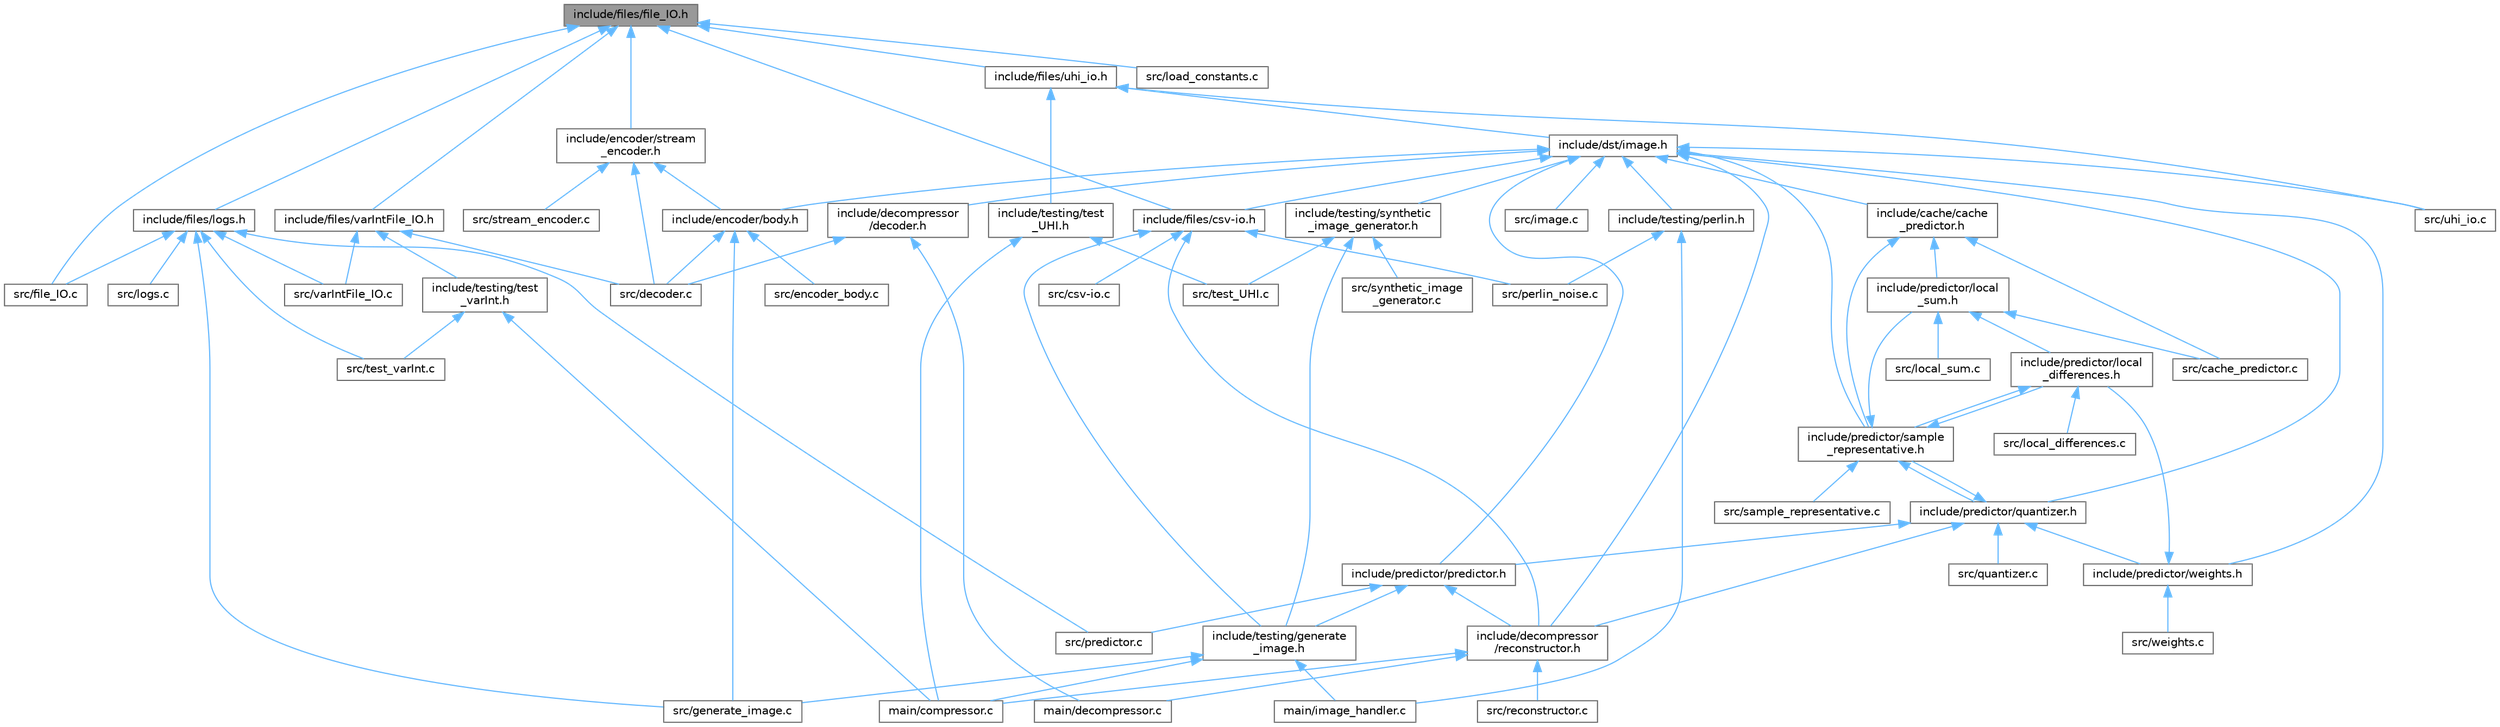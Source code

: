 digraph "include/files/file_IO.h"
{
 // LATEX_PDF_SIZE
  bgcolor="transparent";
  edge [fontname=Helvetica,fontsize=10,labelfontname=Helvetica,labelfontsize=10];
  node [fontname=Helvetica,fontsize=10,shape=box,height=0.2,width=0.4];
  Node1 [id="Node000001",label="include/files/file_IO.h",height=0.2,width=0.4,color="gray40", fillcolor="grey60", style="filled", fontcolor="black",tooltip=" "];
  Node1 -> Node2 [id="edge163_Node000001_Node000002",dir="back",color="steelblue1",style="solid",tooltip=" "];
  Node2 [id="Node000002",label="include/encoder/stream\l_encoder.h",height=0.2,width=0.4,color="grey40", fillcolor="white", style="filled",URL="$d8/d81/stream__encoder_8h.html",tooltip=" "];
  Node2 -> Node3 [id="edge164_Node000002_Node000003",dir="back",color="steelblue1",style="solid",tooltip=" "];
  Node3 [id="Node000003",label="include/encoder/body.h",height=0.2,width=0.4,color="grey40", fillcolor="white", style="filled",URL="$d0/d77/body_8h.html",tooltip=" "];
  Node3 -> Node4 [id="edge165_Node000003_Node000004",dir="back",color="steelblue1",style="solid",tooltip=" "];
  Node4 [id="Node000004",label="src/decoder.c",height=0.2,width=0.4,color="grey40", fillcolor="white", style="filled",URL="$d6/d19/decoder_8c.html",tooltip=" "];
  Node3 -> Node5 [id="edge166_Node000003_Node000005",dir="back",color="steelblue1",style="solid",tooltip=" "];
  Node5 [id="Node000005",label="src/encoder_body.c",height=0.2,width=0.4,color="grey40", fillcolor="white", style="filled",URL="$d6/da2/encoder__body_8c.html",tooltip=" "];
  Node3 -> Node6 [id="edge167_Node000003_Node000006",dir="back",color="steelblue1",style="solid",tooltip=" "];
  Node6 [id="Node000006",label="src/generate_image.c",height=0.2,width=0.4,color="grey40", fillcolor="white", style="filled",URL="$d6/d92/generate__image_8c.html",tooltip=" "];
  Node2 -> Node4 [id="edge168_Node000002_Node000004",dir="back",color="steelblue1",style="solid",tooltip=" "];
  Node2 -> Node7 [id="edge169_Node000002_Node000007",dir="back",color="steelblue1",style="solid",tooltip=" "];
  Node7 [id="Node000007",label="src/stream_encoder.c",height=0.2,width=0.4,color="grey40", fillcolor="white", style="filled",URL="$de/d04/stream__encoder_8c.html",tooltip=" "];
  Node1 -> Node8 [id="edge170_Node000001_Node000008",dir="back",color="steelblue1",style="solid",tooltip=" "];
  Node8 [id="Node000008",label="include/files/csv-io.h",height=0.2,width=0.4,color="grey40", fillcolor="white", style="filled",URL="$d6/d51/csv-io_8h.html",tooltip=" "];
  Node8 -> Node9 [id="edge171_Node000008_Node000009",dir="back",color="steelblue1",style="solid",tooltip=" "];
  Node9 [id="Node000009",label="include/decompressor\l/reconstructor.h",height=0.2,width=0.4,color="grey40", fillcolor="white", style="filled",URL="$de/d32/reconstructor_8h.html",tooltip=" "];
  Node9 -> Node10 [id="edge172_Node000009_Node000010",dir="back",color="steelblue1",style="solid",tooltip=" "];
  Node10 [id="Node000010",label="main/compressor.c",height=0.2,width=0.4,color="grey40", fillcolor="white", style="filled",URL="$da/db2/compressor_8c.html",tooltip=" "];
  Node9 -> Node11 [id="edge173_Node000009_Node000011",dir="back",color="steelblue1",style="solid",tooltip=" "];
  Node11 [id="Node000011",label="main/decompressor.c",height=0.2,width=0.4,color="grey40", fillcolor="white", style="filled",URL="$df/dee/decompressor_8c.html",tooltip=" "];
  Node9 -> Node12 [id="edge174_Node000009_Node000012",dir="back",color="steelblue1",style="solid",tooltip=" "];
  Node12 [id="Node000012",label="src/reconstructor.c",height=0.2,width=0.4,color="grey40", fillcolor="white", style="filled",URL="$d6/dce/reconstructor_8c.html",tooltip=" "];
  Node8 -> Node13 [id="edge175_Node000008_Node000013",dir="back",color="steelblue1",style="solid",tooltip=" "];
  Node13 [id="Node000013",label="include/testing/generate\l_image.h",height=0.2,width=0.4,color="grey40", fillcolor="white", style="filled",URL="$df/d7b/generate__image_8h.html",tooltip=" "];
  Node13 -> Node10 [id="edge176_Node000013_Node000010",dir="back",color="steelblue1",style="solid",tooltip=" "];
  Node13 -> Node14 [id="edge177_Node000013_Node000014",dir="back",color="steelblue1",style="solid",tooltip=" "];
  Node14 [id="Node000014",label="main/image_handler.c",height=0.2,width=0.4,color="grey40", fillcolor="white", style="filled",URL="$d1/d6e/image__handler_8c.html",tooltip=" "];
  Node13 -> Node6 [id="edge178_Node000013_Node000006",dir="back",color="steelblue1",style="solid",tooltip=" "];
  Node8 -> Node15 [id="edge179_Node000008_Node000015",dir="back",color="steelblue1",style="solid",tooltip=" "];
  Node15 [id="Node000015",label="src/csv-io.c",height=0.2,width=0.4,color="grey40", fillcolor="white", style="filled",URL="$df/df6/csv-io_8c.html",tooltip=" "];
  Node8 -> Node16 [id="edge180_Node000008_Node000016",dir="back",color="steelblue1",style="solid",tooltip=" "];
  Node16 [id="Node000016",label="src/perlin_noise.c",height=0.2,width=0.4,color="grey40", fillcolor="white", style="filled",URL="$d1/d32/perlin__noise_8c.html",tooltip=" "];
  Node1 -> Node17 [id="edge181_Node000001_Node000017",dir="back",color="steelblue1",style="solid",tooltip=" "];
  Node17 [id="Node000017",label="include/files/logs.h",height=0.2,width=0.4,color="grey40", fillcolor="white", style="filled",URL="$df/d8f/logs_8h.html",tooltip=" "];
  Node17 -> Node18 [id="edge182_Node000017_Node000018",dir="back",color="steelblue1",style="solid",tooltip=" "];
  Node18 [id="Node000018",label="src/file_IO.c",height=0.2,width=0.4,color="grey40", fillcolor="white", style="filled",URL="$d9/da2/file___i_o_8c.html",tooltip=" "];
  Node17 -> Node6 [id="edge183_Node000017_Node000006",dir="back",color="steelblue1",style="solid",tooltip=" "];
  Node17 -> Node19 [id="edge184_Node000017_Node000019",dir="back",color="steelblue1",style="solid",tooltip=" "];
  Node19 [id="Node000019",label="src/logs.c",height=0.2,width=0.4,color="grey40", fillcolor="white", style="filled",URL="$d7/d02/logs_8c.html",tooltip=" "];
  Node17 -> Node20 [id="edge185_Node000017_Node000020",dir="back",color="steelblue1",style="solid",tooltip=" "];
  Node20 [id="Node000020",label="src/predictor.c",height=0.2,width=0.4,color="grey40", fillcolor="white", style="filled",URL="$db/d25/predictor_8c.html",tooltip=" "];
  Node17 -> Node21 [id="edge186_Node000017_Node000021",dir="back",color="steelblue1",style="solid",tooltip=" "];
  Node21 [id="Node000021",label="src/test_varInt.c",height=0.2,width=0.4,color="grey40", fillcolor="white", style="filled",URL="$d8/dd4/test__var_int_8c.html",tooltip=" "];
  Node17 -> Node22 [id="edge187_Node000017_Node000022",dir="back",color="steelblue1",style="solid",tooltip=" "];
  Node22 [id="Node000022",label="src/varIntFile_IO.c",height=0.2,width=0.4,color="grey40", fillcolor="white", style="filled",URL="$d7/db9/var_int_file___i_o_8c.html",tooltip=" "];
  Node1 -> Node23 [id="edge188_Node000001_Node000023",dir="back",color="steelblue1",style="solid",tooltip=" "];
  Node23 [id="Node000023",label="include/files/uhi_io.h",height=0.2,width=0.4,color="grey40", fillcolor="white", style="filled",URL="$d8/d60/uhi__io_8h.html",tooltip=" "];
  Node23 -> Node24 [id="edge189_Node000023_Node000024",dir="back",color="steelblue1",style="solid",tooltip=" "];
  Node24 [id="Node000024",label="include/dst/image.h",height=0.2,width=0.4,color="grey40", fillcolor="white", style="filled",URL="$d5/db2/image_8h.html",tooltip=" "];
  Node24 -> Node25 [id="edge190_Node000024_Node000025",dir="back",color="steelblue1",style="solid",tooltip=" "];
  Node25 [id="Node000025",label="include/cache/cache\l_predictor.h",height=0.2,width=0.4,color="grey40", fillcolor="white", style="filled",URL="$df/d01/cache__predictor_8h.html",tooltip="Deprecated, Used as a buffer for debugging and temporary storage."];
  Node25 -> Node26 [id="edge191_Node000025_Node000026",dir="back",color="steelblue1",style="solid",tooltip=" "];
  Node26 [id="Node000026",label="include/predictor/local\l_sum.h",height=0.2,width=0.4,color="grey40", fillcolor="white", style="filled",URL="$d6/d9d/local__sum_8h.html",tooltip=" "];
  Node26 -> Node27 [id="edge192_Node000026_Node000027",dir="back",color="steelblue1",style="solid",tooltip=" "];
  Node27 [id="Node000027",label="include/predictor/local\l_differences.h",height=0.2,width=0.4,color="grey40", fillcolor="white", style="filled",URL="$d2/df3/local__differences_8h.html",tooltip=" "];
  Node27 -> Node28 [id="edge193_Node000027_Node000028",dir="back",color="steelblue1",style="solid",tooltip=" "];
  Node28 [id="Node000028",label="include/predictor/sample\l_representative.h",height=0.2,width=0.4,color="grey40", fillcolor="white", style="filled",URL="$df/d7d/sample__representative_8h.html",tooltip=" "];
  Node28 -> Node27 [id="edge194_Node000028_Node000027",dir="back",color="steelblue1",style="solid",tooltip=" "];
  Node28 -> Node26 [id="edge195_Node000028_Node000026",dir="back",color="steelblue1",style="solid",tooltip=" "];
  Node28 -> Node29 [id="edge196_Node000028_Node000029",dir="back",color="steelblue1",style="solid",tooltip=" "];
  Node29 [id="Node000029",label="include/predictor/quantizer.h",height=0.2,width=0.4,color="grey40", fillcolor="white", style="filled",URL="$d1/d38/quantizer_8h.html",tooltip=" "];
  Node29 -> Node9 [id="edge197_Node000029_Node000009",dir="back",color="steelblue1",style="solid",tooltip=" "];
  Node29 -> Node30 [id="edge198_Node000029_Node000030",dir="back",color="steelblue1",style="solid",tooltip=" "];
  Node30 [id="Node000030",label="include/predictor/predictor.h",height=0.2,width=0.4,color="grey40", fillcolor="white", style="filled",URL="$dc/d08/predictor_8h.html",tooltip=" "];
  Node30 -> Node9 [id="edge199_Node000030_Node000009",dir="back",color="steelblue1",style="solid",tooltip=" "];
  Node30 -> Node13 [id="edge200_Node000030_Node000013",dir="back",color="steelblue1",style="solid",tooltip=" "];
  Node30 -> Node20 [id="edge201_Node000030_Node000020",dir="back",color="steelblue1",style="solid",tooltip=" "];
  Node29 -> Node28 [id="edge202_Node000029_Node000028",dir="back",color="steelblue1",style="solid",tooltip=" "];
  Node29 -> Node31 [id="edge203_Node000029_Node000031",dir="back",color="steelblue1",style="solid",tooltip=" "];
  Node31 [id="Node000031",label="include/predictor/weights.h",height=0.2,width=0.4,color="grey40", fillcolor="white", style="filled",URL="$d2/d6a/weights_8h.html",tooltip=" "];
  Node31 -> Node27 [id="edge204_Node000031_Node000027",dir="back",color="steelblue1",style="solid",tooltip=" "];
  Node31 -> Node32 [id="edge205_Node000031_Node000032",dir="back",color="steelblue1",style="solid",tooltip=" "];
  Node32 [id="Node000032",label="src/weights.c",height=0.2,width=0.4,color="grey40", fillcolor="white", style="filled",URL="$d0/d26/weights_8c.html",tooltip=" "];
  Node29 -> Node33 [id="edge206_Node000029_Node000033",dir="back",color="steelblue1",style="solid",tooltip=" "];
  Node33 [id="Node000033",label="src/quantizer.c",height=0.2,width=0.4,color="grey40", fillcolor="white", style="filled",URL="$dc/df1/quantizer_8c.html",tooltip=" "];
  Node28 -> Node34 [id="edge207_Node000028_Node000034",dir="back",color="steelblue1",style="solid",tooltip=" "];
  Node34 [id="Node000034",label="src/sample_representative.c",height=0.2,width=0.4,color="grey40", fillcolor="white", style="filled",URL="$d7/d58/sample__representative_8c.html",tooltip=" "];
  Node27 -> Node35 [id="edge208_Node000027_Node000035",dir="back",color="steelblue1",style="solid",tooltip=" "];
  Node35 [id="Node000035",label="src/local_differences.c",height=0.2,width=0.4,color="grey40", fillcolor="white", style="filled",URL="$d8/d97/local__differences_8c.html",tooltip=" "];
  Node26 -> Node36 [id="edge209_Node000026_Node000036",dir="back",color="steelblue1",style="solid",tooltip=" "];
  Node36 [id="Node000036",label="src/cache_predictor.c",height=0.2,width=0.4,color="grey40", fillcolor="white", style="filled",URL="$dc/d99/cache__predictor_8c.html",tooltip=" "];
  Node26 -> Node37 [id="edge210_Node000026_Node000037",dir="back",color="steelblue1",style="solid",tooltip=" "];
  Node37 [id="Node000037",label="src/local_sum.c",height=0.2,width=0.4,color="grey40", fillcolor="white", style="filled",URL="$db/d31/local__sum_8c.html",tooltip=" "];
  Node25 -> Node28 [id="edge211_Node000025_Node000028",dir="back",color="steelblue1",style="solid",tooltip=" "];
  Node25 -> Node36 [id="edge212_Node000025_Node000036",dir="back",color="steelblue1",style="solid",tooltip=" "];
  Node24 -> Node38 [id="edge213_Node000024_Node000038",dir="back",color="steelblue1",style="solid",tooltip=" "];
  Node38 [id="Node000038",label="include/decompressor\l/decoder.h",height=0.2,width=0.4,color="grey40", fillcolor="white", style="filled",URL="$d8/dbb/decompressor_2decoder_8h.html",tooltip=" "];
  Node38 -> Node11 [id="edge214_Node000038_Node000011",dir="back",color="steelblue1",style="solid",tooltip=" "];
  Node38 -> Node4 [id="edge215_Node000038_Node000004",dir="back",color="steelblue1",style="solid",tooltip=" "];
  Node24 -> Node9 [id="edge216_Node000024_Node000009",dir="back",color="steelblue1",style="solid",tooltip=" "];
  Node24 -> Node3 [id="edge217_Node000024_Node000003",dir="back",color="steelblue1",style="solid",tooltip=" "];
  Node24 -> Node8 [id="edge218_Node000024_Node000008",dir="back",color="steelblue1",style="solid",tooltip=" "];
  Node24 -> Node30 [id="edge219_Node000024_Node000030",dir="back",color="steelblue1",style="solid",tooltip=" "];
  Node24 -> Node29 [id="edge220_Node000024_Node000029",dir="back",color="steelblue1",style="solid",tooltip=" "];
  Node24 -> Node28 [id="edge221_Node000024_Node000028",dir="back",color="steelblue1",style="solid",tooltip=" "];
  Node24 -> Node31 [id="edge222_Node000024_Node000031",dir="back",color="steelblue1",style="solid",tooltip=" "];
  Node24 -> Node39 [id="edge223_Node000024_Node000039",dir="back",color="steelblue1",style="solid",tooltip=" "];
  Node39 [id="Node000039",label="include/testing/perlin.h",height=0.2,width=0.4,color="grey40", fillcolor="white", style="filled",URL="$d1/d9c/perlin_8h.html",tooltip=" "];
  Node39 -> Node14 [id="edge224_Node000039_Node000014",dir="back",color="steelblue1",style="solid",tooltip=" "];
  Node39 -> Node16 [id="edge225_Node000039_Node000016",dir="back",color="steelblue1",style="solid",tooltip=" "];
  Node24 -> Node40 [id="edge226_Node000024_Node000040",dir="back",color="steelblue1",style="solid",tooltip=" "];
  Node40 [id="Node000040",label="include/testing/synthetic\l_image_generator.h",height=0.2,width=0.4,color="grey40", fillcolor="white", style="filled",URL="$d9/dea/synthetic__image__generator_8h.html",tooltip=" "];
  Node40 -> Node13 [id="edge227_Node000040_Node000013",dir="back",color="steelblue1",style="solid",tooltip=" "];
  Node40 -> Node41 [id="edge228_Node000040_Node000041",dir="back",color="steelblue1",style="solid",tooltip=" "];
  Node41 [id="Node000041",label="src/synthetic_image\l_generator.c",height=0.2,width=0.4,color="grey40", fillcolor="white", style="filled",URL="$d5/d40/synthetic__image__generator_8c.html",tooltip=" "];
  Node40 -> Node42 [id="edge229_Node000040_Node000042",dir="back",color="steelblue1",style="solid",tooltip=" "];
  Node42 [id="Node000042",label="src/test_UHI.c",height=0.2,width=0.4,color="grey40", fillcolor="white", style="filled",URL="$d1/dfd/test___u_h_i_8c.html",tooltip=" "];
  Node24 -> Node43 [id="edge230_Node000024_Node000043",dir="back",color="steelblue1",style="solid",tooltip=" "];
  Node43 [id="Node000043",label="src/image.c",height=0.2,width=0.4,color="grey40", fillcolor="white", style="filled",URL="$d3/d10/image_8c.html",tooltip=" "];
  Node24 -> Node44 [id="edge231_Node000024_Node000044",dir="back",color="steelblue1",style="solid",tooltip=" "];
  Node44 [id="Node000044",label="src/uhi_io.c",height=0.2,width=0.4,color="grey40", fillcolor="white", style="filled",URL="$d6/d7a/uhi__io_8c.html",tooltip=" "];
  Node23 -> Node45 [id="edge232_Node000023_Node000045",dir="back",color="steelblue1",style="solid",tooltip=" "];
  Node45 [id="Node000045",label="include/testing/test\l_UHI.h",height=0.2,width=0.4,color="grey40", fillcolor="white", style="filled",URL="$d0/dbe/test___u_h_i_8h.html",tooltip=" "];
  Node45 -> Node10 [id="edge233_Node000045_Node000010",dir="back",color="steelblue1",style="solid",tooltip=" "];
  Node45 -> Node42 [id="edge234_Node000045_Node000042",dir="back",color="steelblue1",style="solid",tooltip=" "];
  Node23 -> Node44 [id="edge235_Node000023_Node000044",dir="back",color="steelblue1",style="solid",tooltip=" "];
  Node1 -> Node46 [id="edge236_Node000001_Node000046",dir="back",color="steelblue1",style="solid",tooltip=" "];
  Node46 [id="Node000046",label="include/files/varIntFile_IO.h",height=0.2,width=0.4,color="grey40", fillcolor="white", style="filled",URL="$d5/d5e/var_int_file___i_o_8h.html",tooltip="File Input/Output for Variable-Length Words."];
  Node46 -> Node47 [id="edge237_Node000046_Node000047",dir="back",color="steelblue1",style="solid",tooltip=" "];
  Node47 [id="Node000047",label="include/testing/test\l_varInt.h",height=0.2,width=0.4,color="grey40", fillcolor="white", style="filled",URL="$d8/d0b/test__var_int_8h.html",tooltip=" "];
  Node47 -> Node10 [id="edge238_Node000047_Node000010",dir="back",color="steelblue1",style="solid",tooltip=" "];
  Node47 -> Node21 [id="edge239_Node000047_Node000021",dir="back",color="steelblue1",style="solid",tooltip=" "];
  Node46 -> Node4 [id="edge240_Node000046_Node000004",dir="back",color="steelblue1",style="solid",tooltip=" "];
  Node46 -> Node22 [id="edge241_Node000046_Node000022",dir="back",color="steelblue1",style="solid",tooltip=" "];
  Node1 -> Node18 [id="edge242_Node000001_Node000018",dir="back",color="steelblue1",style="solid",tooltip=" "];
  Node1 -> Node48 [id="edge243_Node000001_Node000048",dir="back",color="steelblue1",style="solid",tooltip=" "];
  Node48 [id="Node000048",label="src/load_constants.c",height=0.2,width=0.4,color="grey40", fillcolor="white", style="filled",URL="$dd/ded/load__constants_8c.html",tooltip=" "];
}
